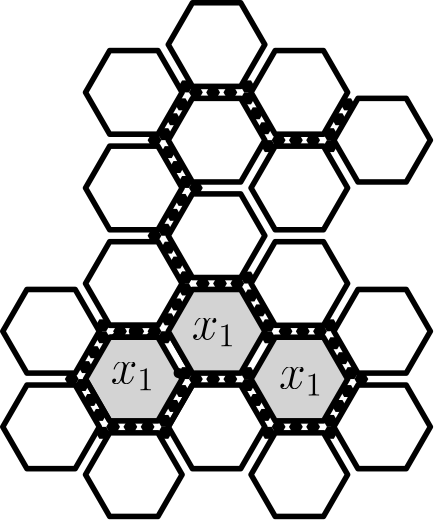 <?xml version="1.0"?>
<!DOCTYPE ipe SYSTEM "ipe.dtd">
<ipe version="70107" creator="Ipe 7.2.2">
<info created="D:20160416183547" modified="D:20160418144924"/>
<ipestyle name="basic">
<symbol name="arrow/arc(spx)">
<path stroke="sym-stroke" fill="sym-stroke" pen="sym-pen">
0 0 m
-1 0.333 l
-1 -0.333 l
h
</path>
</symbol>
<symbol name="arrow/farc(spx)">
<path stroke="sym-stroke" fill="white" pen="sym-pen">
0 0 m
-1 0.333 l
-1 -0.333 l
h
</path>
</symbol>
<symbol name="arrow/ptarc(spx)">
<path stroke="sym-stroke" fill="sym-stroke" pen="sym-pen">
0 0 m
-1 0.333 l
-0.8 0 l
-1 -0.333 l
h
</path>
</symbol>
<symbol name="arrow/fptarc(spx)">
<path stroke="sym-stroke" fill="white" pen="sym-pen">
0 0 m
-1 0.333 l
-0.8 0 l
-1 -0.333 l
h
</path>
</symbol>
<symbol name="mark/circle(sx)" transformations="translations">
<path fill="sym-stroke">
0.6 0 0 0.6 0 0 e
0.4 0 0 0.4 0 0 e
</path>
</symbol>
<symbol name="mark/disk(sx)" transformations="translations">
<path fill="sym-stroke">
0.6 0 0 0.6 0 0 e
</path>
</symbol>
<symbol name="mark/fdisk(sfx)" transformations="translations">
<group>
<path fill="sym-fill">
0.5 0 0 0.5 0 0 e
</path>
<path fill="sym-stroke" fillrule="eofill">
0.6 0 0 0.6 0 0 e
0.4 0 0 0.4 0 0 e
</path>
</group>
</symbol>
<symbol name="mark/box(sx)" transformations="translations">
<path fill="sym-stroke" fillrule="eofill">
-0.6 -0.6 m
0.6 -0.6 l
0.6 0.6 l
-0.6 0.6 l
h
-0.4 -0.4 m
0.4 -0.4 l
0.4 0.4 l
-0.4 0.4 l
h
</path>
</symbol>
<symbol name="mark/square(sx)" transformations="translations">
<path fill="sym-stroke">
-0.6 -0.6 m
0.6 -0.6 l
0.6 0.6 l
-0.6 0.6 l
h
</path>
</symbol>
<symbol name="mark/fsquare(sfx)" transformations="translations">
<group>
<path fill="sym-fill">
-0.5 -0.5 m
0.5 -0.5 l
0.5 0.5 l
-0.5 0.5 l
h
</path>
<path fill="sym-stroke" fillrule="eofill">
-0.6 -0.6 m
0.6 -0.6 l
0.6 0.6 l
-0.6 0.6 l
h
-0.4 -0.4 m
0.4 -0.4 l
0.4 0.4 l
-0.4 0.4 l
h
</path>
</group>
</symbol>
<symbol name="mark/cross(sx)" transformations="translations">
<group>
<path fill="sym-stroke">
-0.43 -0.57 m
0.57 0.43 l
0.43 0.57 l
-0.57 -0.43 l
h
</path>
<path fill="sym-stroke">
-0.43 0.57 m
0.57 -0.43 l
0.43 -0.57 l
-0.57 0.43 l
h
</path>
</group>
</symbol>
<symbol name="arrow/fnormal(spx)">
<path stroke="sym-stroke" fill="white" pen="sym-pen">
0 0 m
-1 0.333 l
-1 -0.333 l
h
</path>
</symbol>
<symbol name="arrow/pointed(spx)">
<path stroke="sym-stroke" fill="sym-stroke" pen="sym-pen">
0 0 m
-1 0.333 l
-0.8 0 l
-1 -0.333 l
h
</path>
</symbol>
<symbol name="arrow/fpointed(spx)">
<path stroke="sym-stroke" fill="white" pen="sym-pen">
0 0 m
-1 0.333 l
-0.8 0 l
-1 -0.333 l
h
</path>
</symbol>
<symbol name="arrow/linear(spx)">
<path stroke="sym-stroke" pen="sym-pen">
-1 0.333 m
0 0 l
-1 -0.333 l
</path>
</symbol>
<symbol name="arrow/fdouble(spx)">
<path stroke="sym-stroke" fill="white" pen="sym-pen">
0 0 m
-1 0.333 l
-1 -0.333 l
h
-1 0 m
-2 0.333 l
-2 -0.333 l
h
</path>
</symbol>
<symbol name="arrow/double(spx)">
<path stroke="sym-stroke" fill="sym-stroke" pen="sym-pen">
0 0 m
-1 0.333 l
-1 -0.333 l
h
-1 0 m
-2 0.333 l
-2 -0.333 l
h
</path>
</symbol>
<pen name="heavier" value="0.8"/>
<pen name="fat" value="1.2"/>
<pen name="ultrafat" value="2"/>
<symbolsize name="large" value="5"/>
<symbolsize name="small" value="2"/>
<symbolsize name="tiny" value="1.1"/>
<arrowsize name="large" value="10"/>
<arrowsize name="small" value="5"/>
<arrowsize name="tiny" value="3"/>
<color name="red" value="1 0 0"/>
<color name="green" value="0 1 0"/>
<color name="blue" value="0 0 1"/>
<color name="yellow" value="1 1 0"/>
<color name="orange" value="1 0.647 0"/>
<color name="gold" value="1 0.843 0"/>
<color name="purple" value="0.627 0.125 0.941"/>
<color name="gray" value="0.745"/>
<color name="brown" value="0.647 0.165 0.165"/>
<color name="navy" value="0 0 0.502"/>
<color name="pink" value="1 0.753 0.796"/>
<color name="seagreen" value="0.18 0.545 0.341"/>
<color name="turquoise" value="0.251 0.878 0.816"/>
<color name="violet" value="0.933 0.51 0.933"/>
<color name="darkblue" value="0 0 0.545"/>
<color name="darkcyan" value="0 0.545 0.545"/>
<color name="darkgray" value="0.663"/>
<color name="darkgreen" value="0 0.392 0"/>
<color name="darkmagenta" value="0.545 0 0.545"/>
<color name="darkorange" value="1 0.549 0"/>
<color name="darkred" value="0.545 0 0"/>
<color name="lightblue" value="0.678 0.847 0.902"/>
<color name="lightcyan" value="0.878 1 1"/>
<color name="lightgray" value="0.827"/>
<color name="lightgreen" value="0.565 0.933 0.565"/>
<color name="lightyellow" value="1 1 0.878"/>
<dashstyle name="dashed" value="[4] 0"/>
<dashstyle name="dotted" value="[1 3] 0"/>
<dashstyle name="dash dotted" value="[4 2 1 2] 0"/>
<dashstyle name="dash dot dotted" value="[4 2 1 2 1 2] 0"/>
<textsize name="large" value="\large"/>
<textsize name="Large" value="\Large"/>
<textsize name="LARGE" value="\LARGE"/>
<textsize name="huge" value="\huge"/>
<textsize name="Huge" value="\Huge"/>
<textsize name="small" value="\small"/>
<textsize name="footnote" value="\footnotesize"/>
<textsize name="tiny" value="\tiny"/>
<textstyle name="center" begin="\begin{center}" end="\end{center}"/>
<textstyle name="itemize" begin="\begin{itemize}" end="\end{itemize}"/>
<textstyle name="item" begin="\begin{itemize}\item{}" end="\end{itemize}"/>
<gridsize name="4 pts" value="4"/>
<gridsize name="8 pts (~3 mm)" value="8"/>
<gridsize name="16 pts (~6 mm)" value="16"/>
<gridsize name="32 pts (~12 mm)" value="32"/>
<gridsize name="10 pts (~3.5 mm)" value="10"/>
<gridsize name="20 pts (~7 mm)" value="20"/>
<gridsize name="14 pts (~5 mm)" value="14"/>
<gridsize name="28 pts (~10 mm)" value="28"/>
<gridsize name="56 pts (~20 mm)" value="56"/>
<anglesize name="90 deg" value="90"/>
<anglesize name="60 deg" value="60"/>
<anglesize name="45 deg" value="45"/>
<anglesize name="30 deg" value="30"/>
<anglesize name="22.5 deg" value="22.5"/>
<opacity name="10%" value="0.1"/>
<opacity name="30%" value="0.3"/>
<opacity name="50%" value="0.5"/>
<opacity name="75%" value="0.75"/>
<tiling name="falling" angle="-60" step="4" width="1"/>
<tiling name="rising" angle="30" step="4" width="1"/>
</ipestyle>
<ipestyle name="bigpaper">
<layout paper="10000 6000" origin="0 0" frame="10000 6000"/>
<titlestyle pos="10 10" size="LARGE" color="title"  valign="baseline"/>
</ipestyle>
<page>
<layer name="alpha"/>
<view layers="alpha" active="alpha"/>
<path layer="alpha" matrix="0.038794 0 0 0.038794 3107.86 1231.18" fill="black">
4352 3008 m
4320 3063.43 l
4256 3063.43 l
4224 3008 l
4256 2952.57 l
4320 2952.57 l
h
</path>
<path matrix="0.038794 0 0 0.038794 3114.07 1231.18" fill="black">
4352 3008 m
4320 3063.43 l
4256 3063.43 l
4224 3008 l
4256 2952.57 l
4320 2952.57 l
h
</path>
<path matrix="0.038794 0 0 0.038794 3120.28 1231.18" fill="black">
4352 3008 m
4320 3063.43 l
4256 3063.43 l
4224 3008 l
4256 2952.57 l
4320 2952.57 l
h
</path>
<path matrix="0.038794 0 0 0.038794 3106.62 1231.52" stroke="black" pen="ultrafat">
4224 2944 m
4672 2944 l
</path>
<use matrix="0.038794 0 0 0.038794 3106.62 1231.52" name="mark/disk(sx)" pos="4288 2944" size="normal" stroke="black"/>
<use matrix="0.038794 0 0 0.038794 3106.62 1231.52" name="mark/disk(sx)" pos="4448 2944" size="normal" stroke="black"/>
<use matrix="0.038794 0 0 0.038794 3106.62 1231.52" name="mark/disk(sx)" pos="4608 2944" size="normal" stroke="black"/>
<path matrix="0.038794 0 0 0.038794 3106.62 1235.82" stroke="black" pen="ultrafat">
4224 2944 m
4672 2944 l
</path>
<path matrix="0.038794 0 0 0.038794 3106.62 1231.52" stroke="black" fill="lightgray" pen="ultrafat">
4896 2556.02 m
4672 2944 l
4224 2944 l
4000 2556.02 l
4224 2168.04 l
4672 2168.04 l
h
</path>
<use matrix="0.038794 0 0 0.038794 3106.62 1231.52" name="mark/disk(sx)" pos="4448 2999.43" size="normal" stroke="black"/>
<path matrix="0.019397 -0.0335966 0.0335966 0.019397 3106.12 1431.44" fill="black">
4352 3008 m
4320 3063.43 l
4256 3063.43 l
4224 3008 l
4256 2952.57 l
4320 2952.57 l
h
</path>
<path matrix="0.019397 -0.0335966 0.0335966 0.019397 3113.56 1418.54" fill="black">
4352 3008 m
4320 3063.43 l
4256 3063.43 l
4224 3008 l
4256 2952.57 l
4320 2952.57 l
h
</path>
<path matrix="0.019397 -0.0335966 0.0335966 0.019397 3110.75 1432.68" stroke="black" pen="ultrafat">
4224 2944 m
4672 2944 l
</path>
<path matrix="0.019397 -0.0335966 0.0335966 0.019397 3076.32 1414.24" fill="black">
4352 3008 m
4320 3063.43 l
4256 3063.43 l
4224 3008 l
4256 2952.57 l
4320 2952.57 l
h
</path>
<path matrix="0.019397 -0.0335966 0.0335966 0.019397 3079.43 1408.87" fill="black">
4352 3008 m
4320 3063.43 l
4256 3063.43 l
4224 3008 l
4256 2952.57 l
4320 2952.57 l
h
</path>
<path matrix="0.019397 -0.0335966 0.0335966 0.019397 3082.53 1403.49" fill="black">
4352 3008 m
4320 3063.43 l
4256 3063.43 l
4224 3008 l
4256 2952.57 l
4320 2952.57 l
h
</path>
<path matrix="0.019397 -0.0335966 0.0335966 0.019397 3080.96 1415.48" stroke="black" pen="ultrafat">
4224 2944 m
4672 2944 l
</path>
<path matrix="-0.019397 -0.0335966 0.0335966 -0.019397 3278.67 1528.78" fill="black">
4352 3008 m
4320 3063.43 l
4256 3063.43 l
4224 3008 l
4256 2952.57 l
4320 2952.57 l
h
</path>
<path matrix="-0.019397 -0.0335966 0.0335966 -0.019397 3275.57 1523.41" fill="black">
4352 3008 m
4320 3063.43 l
4256 3063.43 l
4224 3008 l
4256 2952.57 l
4320 2952.57 l
h
</path>
<path matrix="-0.019397 -0.0335966 0.0335966 -0.019397 3272.47 1518.03" fill="black">
4352 3008 m
4320 3063.43 l
4256 3063.43 l
4224 3008 l
4256 2952.57 l
4320 2952.57 l
h
</path>
<path matrix="-0.019397 -0.0335966 0.0335966 -0.019397 3283.3 1527.54" stroke="black" pen="ultrafat">
4224 2944 m
4672 2944 l
</path>
<path matrix="0.038794 0 0 0.038794 3136.41 1248.72" stroke="black" fill="lightgray" pen="ultrafat">
4896 2556.02 m
4672 2944 l
4224 2944 l
4000 2556.02 l
4224 2168.04 l
4672 2168.04 l
h
</path>
<path matrix="0.038794 0 0 0.038794 3166.21 1265.92" stroke="black" pen="ultrafat">
4896 2556.02 m
4672 2944 l
4224 2944 l
4000 2556.02 l
4224 2168.04 l
4672 2168.04 l
h
</path>
<path matrix="0.038794 0 0 0.038794 3196 1317.52" stroke="black" pen="ultrafat">
4896 2556.02 m
4672 2944 l
4224 2944 l
4000 2556.02 l
4224 2168.04 l
4672 2168.04 l
h
</path>
<path matrix="0.038794 0 0 0.038794 3166.21 1300.32" stroke="black" pen="ultrafat">
4896 2556.02 m
4672 2944 l
4224 2944 l
4000 2556.02 l
4224 2168.04 l
4672 2168.04 l
h
</path>
<path matrix="0.038794 0 0 0.038794 3136.41 1283.12" stroke="black" pen="ultrafat">
4896 2556.02 m
4672 2944 l
4224 2944 l
4000 2556.02 l
4224 2168.04 l
4672 2168.04 l
h
</path>
<path matrix="0.038794 0 0 0.038794 3166.21 1334.72" stroke="black" pen="ultrafat">
4896 2556.02 m
4672 2944 l
4224 2944 l
4000 2556.02 l
4224 2168.04 l
4672 2168.04 l
h
</path>
<path matrix="0.038794 0 0 0.038794 3136.41 1317.52" stroke="black" pen="ultrafat">
4896 2556.02 m
4672 2944 l
4224 2944 l
4000 2556.02 l
4224 2168.04 l
4672 2168.04 l
h
</path>
<path matrix="0.038794 0 0 0.038794 3106.62 1300.32" stroke="black" pen="ultrafat">
4896 2556.02 m
4672 2944 l
4224 2944 l
4000 2556.02 l
4224 2168.04 l
4672 2168.04 l
h
</path>
<path matrix="0.038794 0 0 0.038794 3076.83 1248.72" stroke="black" pen="ultrafat">
4896 2556.02 m
4672 2944 l
4224 2944 l
4000 2556.02 l
4224 2168.04 l
4672 2168.04 l
h
</path>
<path matrix="0.038794 0 0 0.038794 3106.62 1334.72" stroke="black" pen="ultrafat">
4896 2556.02 m
4672 2944 l
4224 2944 l
4000 2556.02 l
4224 2168.04 l
4672 2168.04 l
h
</path>
<path matrix="0.038794 0 0 0.038794 3136.41 1351.93" stroke="black" pen="ultrafat">
4896 2556.02 m
4672 2944 l
4224 2944 l
4000 2556.02 l
4224 2168.04 l
4672 2168.04 l
h
</path>
<path matrix="0.038794 0 0 0.038794 3166.21 1231.52" stroke="black" fill="lightgray" pen="ultrafat">
4896 2556.02 m
4672 2944 l
4224 2944 l
4000 2556.02 l
4224 2168.04 l
4672 2168.04 l
h
</path>
<path matrix="0.038794 0 0 0.038794 3196 1248.72" stroke="black" pen="ultrafat">
4896 2556.02 m
4672 2944 l
4224 2944 l
4000 2556.02 l
4224 2168.04 l
4672 2168.04 l
h
</path>
<path matrix="0.038794 0 0 0.038794 3106.62 1265.92" stroke="black" pen="ultrafat">
4896 2556.02 m
4672 2944 l
4224 2944 l
4000 2556.02 l
4224 2168.04 l
4672 2168.04 l
h
</path>
<path matrix="0.038794 0 0 0.038794 3076.83 1214.31" stroke="black" pen="ultrafat">
4896 2556.02 m
4672 2944 l
4224 2944 l
4000 2556.02 l
4224 2168.04 l
4672 2168.04 l
h
</path>
<path matrix="0.038794 0 0 0.038794 3106.62 1197.11" stroke="black" pen="ultrafat">
4896 2556.02 m
4672 2944 l
4224 2944 l
4000 2556.02 l
4224 2168.04 l
4672 2168.04 l
h
</path>
<path matrix="0.038794 0 0 0.038794 3136.41 1214.31" stroke="black" pen="ultrafat">
4896 2556.02 m
4672 2944 l
4224 2944 l
4000 2556.02 l
4224 2168.04 l
4672 2168.04 l
h
</path>
<path matrix="0.038794 0 0 0.038794 3166.21 1197.11" stroke="black" pen="ultrafat">
4896 2556.02 m
4672 2944 l
4224 2944 l
4000 2556.02 l
4224 2168.04 l
4672 2168.04 l
h
</path>
<path matrix="0.038794 0 0 0.038794 3196 1214.31" stroke="black" pen="ultrafat">
4896 2556.02 m
4672 2944 l
4224 2944 l
4000 2556.02 l
4224 2168.04 l
4672 2168.04 l
h
</path>
<use matrix="0.038794 0 0 0.038794 3106.62 1231.52" name="mark/disk(sx)" pos="4864 2611.45" size="normal" stroke="black"/>
<path matrix="0.019397 0.0335966 -0.0335966 0.019397 3279.68 1132.57" fill="black">
4352 3008 m
4320 3063.43 l
4256 3063.43 l
4224 3008 l
4256 2952.57 l
4320 2952.57 l
h
</path>
<path matrix="0.019397 0.0335966 -0.0335966 0.019397 3282.78 1137.94" fill="black">
4352 3008 m
4320 3063.43 l
4256 3063.43 l
4224 3008 l
4256 2952.57 l
4320 2952.57 l
h
</path>
<path matrix="0.019397 0.0335966 -0.0335966 0.019397 3285.89 1143.32" fill="black">
4352 3008 m
4320 3063.43 l
4256 3063.43 l
4224 3008 l
4256 2952.57 l
4320 2952.57 l
h
</path>
<path matrix="0.019397 -0.0335966 0.0335966 0.019397 3072.6 1416.39" fill="black">
4352 3008 m
4320 3063.43 l
4256 3063.43 l
4224 3008 l
4256 2952.57 l
4320 2952.57 l
h
</path>
<path matrix="0.019397 -0.0335966 0.0335966 0.019397 3083.77 1435.74" fill="black">
4352 3008 m
4320 3063.43 l
4256 3063.43 l
4224 3008 l
4256 2952.57 l
4320 2952.57 l
h
</path>
<path matrix="0.019397 -0.0335966 0.0335966 0.019397 3087.49 1399.19" fill="black">
4352 3008 m
4320 3063.43 l
4256 3063.43 l
4224 3008 l
4256 2952.57 l
4320 2952.57 l
h
</path>
<path matrix="0.019397 -0.0335966 0.0335966 0.019397 3083.77 1397.04" fill="black">
4352 3008 m
4320 3063.43 l
4256 3063.43 l
4224 3008 l
4256 2952.57 l
4320 2952.57 l
h
</path>
<path matrix="-0.019397 -0.0335966 0.0335966 -0.019397 3266.26 1515.88" fill="black">
4352 3008 m
4320 3063.43 l
4256 3063.43 l
4224 3008 l
4256 2952.57 l
4320 2952.57 l
h
</path>
<path matrix="-0.019397 -0.0335966 0.0335966 -0.019397 3260.05 1515.88" fill="black">
4352 3008 m
4320 3063.43 l
4256 3063.43 l
4224 3008 l
4256 2952.57 l
4320 2952.57 l
h
</path>
<path matrix="-0.019397 -0.0335966 0.0335966 -0.019397 3272.47 1513.73" fill="black">
4352 3008 m
4320 3063.43 l
4256 3063.43 l
4224 3008 l
4256 2952.57 l
4320 2952.57 l
h
</path>
<path matrix="0.019397 0.0335966 -0.0335966 0.019397 3309.47 1149.77" fill="black">
4352 3008 m
4320 3063.43 l
4256 3063.43 l
4224 3008 l
4256 2952.57 l
4320 2952.57 l
h
</path>
<path matrix="0.019397 0.0335966 -0.0335966 0.019397 3312.58 1155.14" fill="black">
4352 3008 m
4320 3063.43 l
4256 3063.43 l
4224 3008 l
4256 2952.57 l
4320 2952.57 l
h
</path>
<path matrix="0.019397 0.0335966 -0.0335966 0.019397 3315.68 1160.52" fill="black">
4352 3008 m
4320 3063.43 l
4256 3063.43 l
4224 3008 l
4256 2952.57 l
4320 2952.57 l
h
</path>
<path matrix="0.019397 -0.0335966 0.0335966 0.019397 3135.91 1414.24" fill="black">
4352 3008 m
4320 3063.43 l
4256 3063.43 l
4224 3008 l
4256 2952.57 l
4320 2952.57 l
h
</path>
<path matrix="0.019397 -0.0335966 0.0335966 0.019397 3139.01 1408.87" fill="black">
4352 3008 m
4320 3063.43 l
4256 3063.43 l
4224 3008 l
4256 2952.57 l
4320 2952.57 l
h
</path>
<path matrix="0.019397 -0.0335966 0.0335966 0.019397 3142.12 1403.49" fill="black">
4352 3008 m
4320 3063.43 l
4256 3063.43 l
4224 3008 l
4256 2952.57 l
4320 2952.57 l
h
</path>
<path matrix="0.019397 -0.0335966 0.0335966 0.019397 3117.29 1416.39" fill="black">
4352 3008 m
4320 3063.43 l
4256 3063.43 l
4224 3008 l
4256 2952.57 l
4320 2952.57 l
h
</path>
<path matrix="-0.019397 -0.0335966 0.0335966 -0.019397 3296.05 1533.08" fill="black">
4352 3008 m
4320 3063.43 l
4256 3063.43 l
4224 3008 l
4256 2952.57 l
4320 2952.57 l
h
</path>
<path matrix="-0.019397 -0.0335966 0.0335966 -0.019397 3289.85 1533.08" fill="black">
4352 3008 m
4320 3063.43 l
4256 3063.43 l
4224 3008 l
4256 2952.57 l
4320 2952.57 l
h
</path>
<path matrix="0.019397 -0.0335966 0.0335966 0.019397 3147.08 1399.19" fill="black">
4352 3008 m
4320 3063.43 l
4256 3063.43 l
4224 3008 l
4256 2952.57 l
4320 2952.57 l
h
</path>
<path matrix="-0.019397 -0.0335966 0.0335966 -0.019397 3325.85 1515.88" fill="black">
4352 3008 m
4320 3063.43 l
4256 3063.43 l
4224 3008 l
4256 2952.57 l
4320 2952.57 l
h
</path>
<path matrix="-0.019397 -0.0335966 0.0335966 -0.019397 3319.64 1515.88" fill="black">
4352 3008 m
4320 3063.43 l
4256 3063.43 l
4224 3008 l
4256 2952.57 l
4320 2952.57 l
h
</path>
<path matrix="0.038794 0 0 0.038794 3167.45 1231.18" fill="black">
4352 3008 m
4320 3063.43 l
4256 3063.43 l
4224 3008 l
4256 2952.57 l
4320 2952.57 l
h
</path>
<path matrix="0.038794 0 0 0.038794 3173.66 1231.18" fill="black">
4352 3008 m
4320 3063.43 l
4256 3063.43 l
4224 3008 l
4256 2952.57 l
4320 2952.57 l
h
</path>
<path matrix="0.038794 0 0 0.038794 3179.86 1231.18" fill="black">
4352 3008 m
4320 3063.43 l
4256 3063.43 l
4224 3008 l
4256 2952.57 l
4320 2952.57 l
h
</path>
<path matrix="0.038794 0 0 0.038794 3137.66 1248.39" fill="black">
4352 3008 m
4320 3063.43 l
4256 3063.43 l
4224 3008 l
4256 2952.57 l
4320 2952.57 l
h
</path>
<path matrix="0.038794 0 0 0.038794 3143.86 1248.39" fill="black">
4352 3008 m
4320 3063.43 l
4256 3063.43 l
4224 3008 l
4256 2952.57 l
4320 2952.57 l
h
</path>
<path matrix="0.038794 0 0 0.038794 3150.07 1248.39" fill="black">
4352 3008 m
4320 3063.43 l
4256 3063.43 l
4224 3008 l
4256 2952.57 l
4320 2952.57 l
h
</path>
<path matrix="-0.019397 -0.0335966 0.0335966 -0.019397 3333.29 1545.98" fill="black">
4352 3008 m
4320 3063.43 l
4256 3063.43 l
4224 3008 l
4256 2952.57 l
4320 2952.57 l
h
</path>
<path matrix="-0.038794 0 -0 -0.038794 3523.73 1449.52" fill="black">
4352 3008 m
4320 3063.43 l
4256 3063.43 l
4224 3008 l
4256 2952.57 l
4320 2952.57 l
h
</path>
<path matrix="-0.038794 0 -0 -0.038794 3520.63 1454.89" fill="black">
4352 3008 m
4320 3063.43 l
4256 3063.43 l
4224 3008 l
4256 2952.57 l
4320 2952.57 l
h
</path>
<path matrix="0.038794 0 -0 0.038794 3183.59 1198.93" fill="black">
4352 3008 m
4320 3063.43 l
4256 3063.43 l
4224 3008 l
4256 2952.57 l
4320 2952.57 l
h
</path>
<path matrix="0.019397 -0.0335966 0.0335966 0.019397 3171.91 1412.09" fill="black">
4352 3008 m
4320 3063.43 l
4256 3063.43 l
4224 3008 l
4256 2952.57 l
4320 2952.57 l
h
</path>
<path matrix="0.019397 -0.0335966 0.0335966 0.019397 3168.81 1406.71" fill="black">
4352 3008 m
4320 3063.43 l
4256 3063.43 l
4224 3008 l
4256 2952.57 l
4320 2952.57 l
h
</path>
<path matrix="-0.038794 0 0 0.038794 3493.94 1233.33" fill="black">
4352 3008 m
4320 3063.43 l
4256 3063.43 l
4224 3008 l
4256 2952.57 l
4320 2952.57 l
h
</path>
<path matrix="-0.019397 -0.0335966 -0.0335966 0.019397 3505.62 1446.49" fill="black">
4352 3008 m
4320 3063.43 l
4256 3063.43 l
4224 3008 l
4256 2952.57 l
4320 2952.57 l
h
</path>
<path matrix="-0.019397 -0.0335966 -0.0335966 0.019397 3508.72 1441.12" fill="black">
4352 3008 m
4320 3063.43 l
4256 3063.43 l
4224 3008 l
4256 2952.57 l
4320 2952.57 l
h
</path>
<path matrix="0.019397 -0.0335966 0.0335966 0.019397 3143.36 1397.04" fill="black">
4352 3008 m
4320 3063.43 l
4256 3063.43 l
4224 3008 l
4256 2952.57 l
4320 2952.57 l
h
</path>
<path matrix="0.019397 -0.0335966 0.0335966 0.019397 3165.7 1397.04" fill="black">
4352 3008 m
4320 3063.43 l
4256 3063.43 l
4224 3008 l
4256 2952.57 l
4320 2952.57 l
h
</path>
<path matrix="0.019397 -0.0335966 0.0335966 0.019397 3176.88 1416.39" fill="black">
4352 3008 m
4320 3063.43 l
4256 3063.43 l
4224 3008 l
4256 2952.57 l
4320 2952.57 l
h
</path>
<path matrix="0.019397 -0.0335966 0.0335966 0.019397 3143.36 1431.44" fill="black">
4352 3008 m
4320 3063.43 l
4256 3063.43 l
4224 3008 l
4256 2952.57 l
4320 2952.57 l
h
</path>
<path matrix="0.019397 -0.0335966 0.0335966 0.019397 3135.91 1452.94" fill="black">
4352 3008 m
4320 3063.43 l
4256 3063.43 l
4224 3008 l
4256 2952.57 l
4320 2952.57 l
h
</path>
<path matrix="0.019397 -0.0335966 0.0335966 0.019397 3165.7 1435.74" fill="black">
4352 3008 m
4320 3063.43 l
4256 3063.43 l
4224 3008 l
4256 2952.57 l
4320 2952.57 l
h
</path>
<path matrix="0.019397 -0.0335966 0.0335966 0.019397 3113.56 1452.94" fill="black">
4352 3008 m
4320 3063.43 l
4256 3063.43 l
4224 3008 l
4256 2952.57 l
4320 2952.57 l
h
</path>
<path matrix="0.019397 -0.0335966 0.0335966 0.019397 3135.91 1418.54" fill="black">
4352 3008 m
4320 3063.43 l
4256 3063.43 l
4224 3008 l
4256 2952.57 l
4320 2952.57 l
h
</path>
<path matrix="-0.038794 0 0 0.038794 3464.15 1250.54" fill="black">
4352 3008 m
4320 3063.43 l
4256 3063.43 l
4224 3008 l
4256 2952.57 l
4320 2952.57 l
h
</path>
<path matrix="-0.019397 -0.0335966 -0.0335966 0.019397 3475.82 1463.7" fill="black">
4352 3008 m
4320 3063.43 l
4256 3063.43 l
4224 3008 l
4256 2952.57 l
4320 2952.57 l
h
</path>
<path matrix="-0.019397 -0.0335966 -0.0335966 0.019397 3478.93 1458.32" fill="black">
4352 3008 m
4320 3063.43 l
4256 3063.43 l
4224 3008 l
4256 2952.57 l
4320 2952.57 l
h
</path>
<path matrix="-0.038794 0 0 0.038794 3464.15 1284.94" fill="black">
4352 3008 m
4320 3063.43 l
4256 3063.43 l
4224 3008 l
4256 2952.57 l
4320 2952.57 l
h
</path>
<path matrix="-0.019397 -0.0335966 -0.0335966 0.019397 3475.82 1498.1" fill="black">
4352 3008 m
4320 3063.43 l
4256 3063.43 l
4224 3008 l
4256 2952.57 l
4320 2952.57 l
h
</path>
<path matrix="-0.019397 -0.0335966 -0.0335966 0.019397 3478.93 1492.72" fill="black">
4352 3008 m
4320 3063.43 l
4256 3063.43 l
4224 3008 l
4256 2952.57 l
4320 2952.57 l
h
</path>
<path matrix="0.019397 -0.0335966 0.0335966 0.019397 3135.91 1517.45" fill="black">
4352 3008 m
4320 3063.43 l
4256 3063.43 l
4224 3008 l
4256 2952.57 l
4320 2952.57 l
h
</path>
<path matrix="0.019397 -0.0335966 0.0335966 0.019397 3139.01 1512.07" fill="black">
4352 3008 m
4320 3063.43 l
4256 3063.43 l
4224 3008 l
4256 2952.57 l
4320 2952.57 l
h
</path>
<path matrix="0.019397 -0.0335966 0.0335966 0.019397 3142.12 1506.7" fill="black">
4352 3008 m
4320 3063.43 l
4256 3063.43 l
4224 3008 l
4256 2952.57 l
4320 2952.57 l
h
</path>
<path matrix="0.019397 -0.0335966 0.0335966 0.019397 3117.29 1519.6" fill="black">
4352 3008 m
4320 3063.43 l
4256 3063.43 l
4224 3008 l
4256 2952.57 l
4320 2952.57 l
h
</path>
<path matrix="-0.019397 -0.0335966 0.0335966 -0.019397 3296.05 1636.29" fill="black">
4352 3008 m
4320 3063.43 l
4256 3063.43 l
4224 3008 l
4256 2952.57 l
4320 2952.57 l
h
</path>
<path matrix="-0.019397 -0.0335966 0.0335966 -0.019397 3289.84 1636.29" fill="black">
4352 3008 m
4320 3063.43 l
4256 3063.43 l
4224 3008 l
4256 2952.57 l
4320 2952.57 l
h
</path>
<path matrix="0.019397 -0.0335966 0.0335966 0.019397 3147.08 1502.4" fill="black">
4352 3008 m
4320 3063.43 l
4256 3063.43 l
4224 3008 l
4256 2952.57 l
4320 2952.57 l
h
</path>
<path matrix="-0.019397 -0.0335966 0.0335966 -0.019397 3325.85 1619.09" fill="black">
4352 3008 m
4320 3063.43 l
4256 3063.43 l
4224 3008 l
4256 2952.57 l
4320 2952.57 l
h
</path>
<path matrix="-0.019397 -0.0335966 0.0335966 -0.019397 3319.64 1619.09" fill="black">
4352 3008 m
4320 3063.43 l
4256 3063.43 l
4224 3008 l
4256 2952.57 l
4320 2952.57 l
h
</path>
<path matrix="-0.019397 -0.0335966 0.0335966 -0.019397 3278.67 1597.59" fill="black">
4352 3008 m
4320 3063.43 l
4256 3063.43 l
4224 3008 l
4256 2952.57 l
4320 2952.57 l
h
</path>
<path matrix="-0.019397 -0.0335966 0.0335966 -0.019397 3275.57 1592.21" fill="black">
4352 3008 m
4320 3063.43 l
4256 3063.43 l
4224 3008 l
4256 2952.57 l
4320 2952.57 l
h
</path>
<path matrix="-0.019397 -0.0335966 0.0335966 -0.019397 3272.47 1586.84" fill="black">
4352 3008 m
4320 3063.43 l
4256 3063.43 l
4224 3008 l
4256 2952.57 l
4320 2952.57 l
h
</path>
<path matrix="-0.019397 -0.0335966 0.0335966 -0.019397 3278.67 1631.99" fill="black">
4352 3008 m
4320 3063.43 l
4256 3063.43 l
4224 3008 l
4256 2952.57 l
4320 2952.57 l
h
</path>
<path matrix="-0.019397 -0.0335966 0.0335966 -0.019397 3275.57 1626.62" fill="black">
4352 3008 m
4320 3063.43 l
4256 3063.43 l
4224 3008 l
4256 2952.57 l
4320 2952.57 l
h
</path>
<path matrix="-0.019397 -0.0335966 0.0335966 -0.019397 3272.47 1621.24" fill="black">
4352 3008 m
4320 3063.43 l
4256 3063.43 l
4224 3008 l
4256 2952.57 l
4320 2952.57 l
h
</path>
<path matrix="-0.019397 -0.0335966 0.0335966 -0.019397 3338.26 1631.99" fill="black">
4352 3008 m
4320 3063.43 l
4256 3063.43 l
4224 3008 l
4256 2952.57 l
4320 2952.57 l
h
</path>
<path matrix="-0.019397 -0.0335966 0.0335966 -0.019397 3335.16 1626.62" fill="black">
4352 3008 m
4320 3063.43 l
4256 3063.43 l
4224 3008 l
4256 2952.57 l
4320 2952.57 l
h
</path>
<path matrix="-0.019397 -0.0335966 0.0335966 -0.019397 3332.05 1621.24" fill="black">
4352 3008 m
4320 3063.43 l
4256 3063.43 l
4224 3008 l
4256 2952.57 l
4320 2952.57 l
h
</path>
<path matrix="0.019397 -0.0335966 0.0335966 0.019397 3165.7 1500.25" fill="black">
4352 3008 m
4320 3063.43 l
4256 3063.43 l
4224 3008 l
4256 2952.57 l
4320 2952.57 l
h
</path>
<path matrix="0.019397 -0.0335966 0.0335966 0.019397 3117.29 1485.2" fill="black">
4352 3008 m
4320 3063.43 l
4256 3063.43 l
4224 3008 l
4256 2952.57 l
4320 2952.57 l
h
</path>
<path matrix="0.019397 -0.0335966 0.0335966 0.019397 3102.39 1467.99" fill="black">
4352 3008 m
4320 3063.43 l
4256 3063.43 l
4224 3008 l
4256 2952.57 l
4320 2952.57 l
h
</path>
<path matrix="0.019397 -0.0335966 0.0335966 0.019397 3102.39 1502.4" fill="black">
4352 3008 m
4320 3063.43 l
4256 3063.43 l
4224 3008 l
4256 2952.57 l
4320 2952.57 l
h
</path>
<path matrix="0.019397 -0.0335966 0.0335966 0.019397 3113.56 1521.75" fill="black">
4352 3008 m
4320 3063.43 l
4256 3063.43 l
4224 3008 l
4256 2952.57 l
4320 2952.57 l
h
</path>
<path matrix="0.019397 -0.0335966 0.0335966 0.019397 3135.91 1521.75" fill="black">
4352 3008 m
4320 3063.43 l
4256 3063.43 l
4224 3008 l
4256 2952.57 l
4320 2952.57 l
h
</path>
<path matrix="0.019397 -0.0335966 0.0335966 0.019397 3143.36 1500.25" fill="black">
4352 3008 m
4320 3063.43 l
4256 3063.43 l
4224 3008 l
4256 2952.57 l
4320 2952.57 l
h
</path>
<text matrix="1 0 0 1 -0.488261 2.98108" transformations="translations" pos="3271.32 1326.22" stroke="black" type="label" width="15.93" height="7.415" depth="2.58" valign="baseline" size="LARGE">$x_1$</text>
<text matrix="1 0 0 1 28.7107 18.8776" transformations="translations" pos="3271.32 1326.22" stroke="black" type="label" width="15.93" height="7.415" depth="2.58" valign="baseline" size="LARGE">$x_1$</text>
<text matrix="1 0 0 1 60.1054 1.14029" transformations="translations" pos="3271.32 1326.22" stroke="black" type="label" width="15.93" height="7.415" depth="2.58" valign="baseline" size="LARGE">$x_1$</text>
</page>
</ipe>
